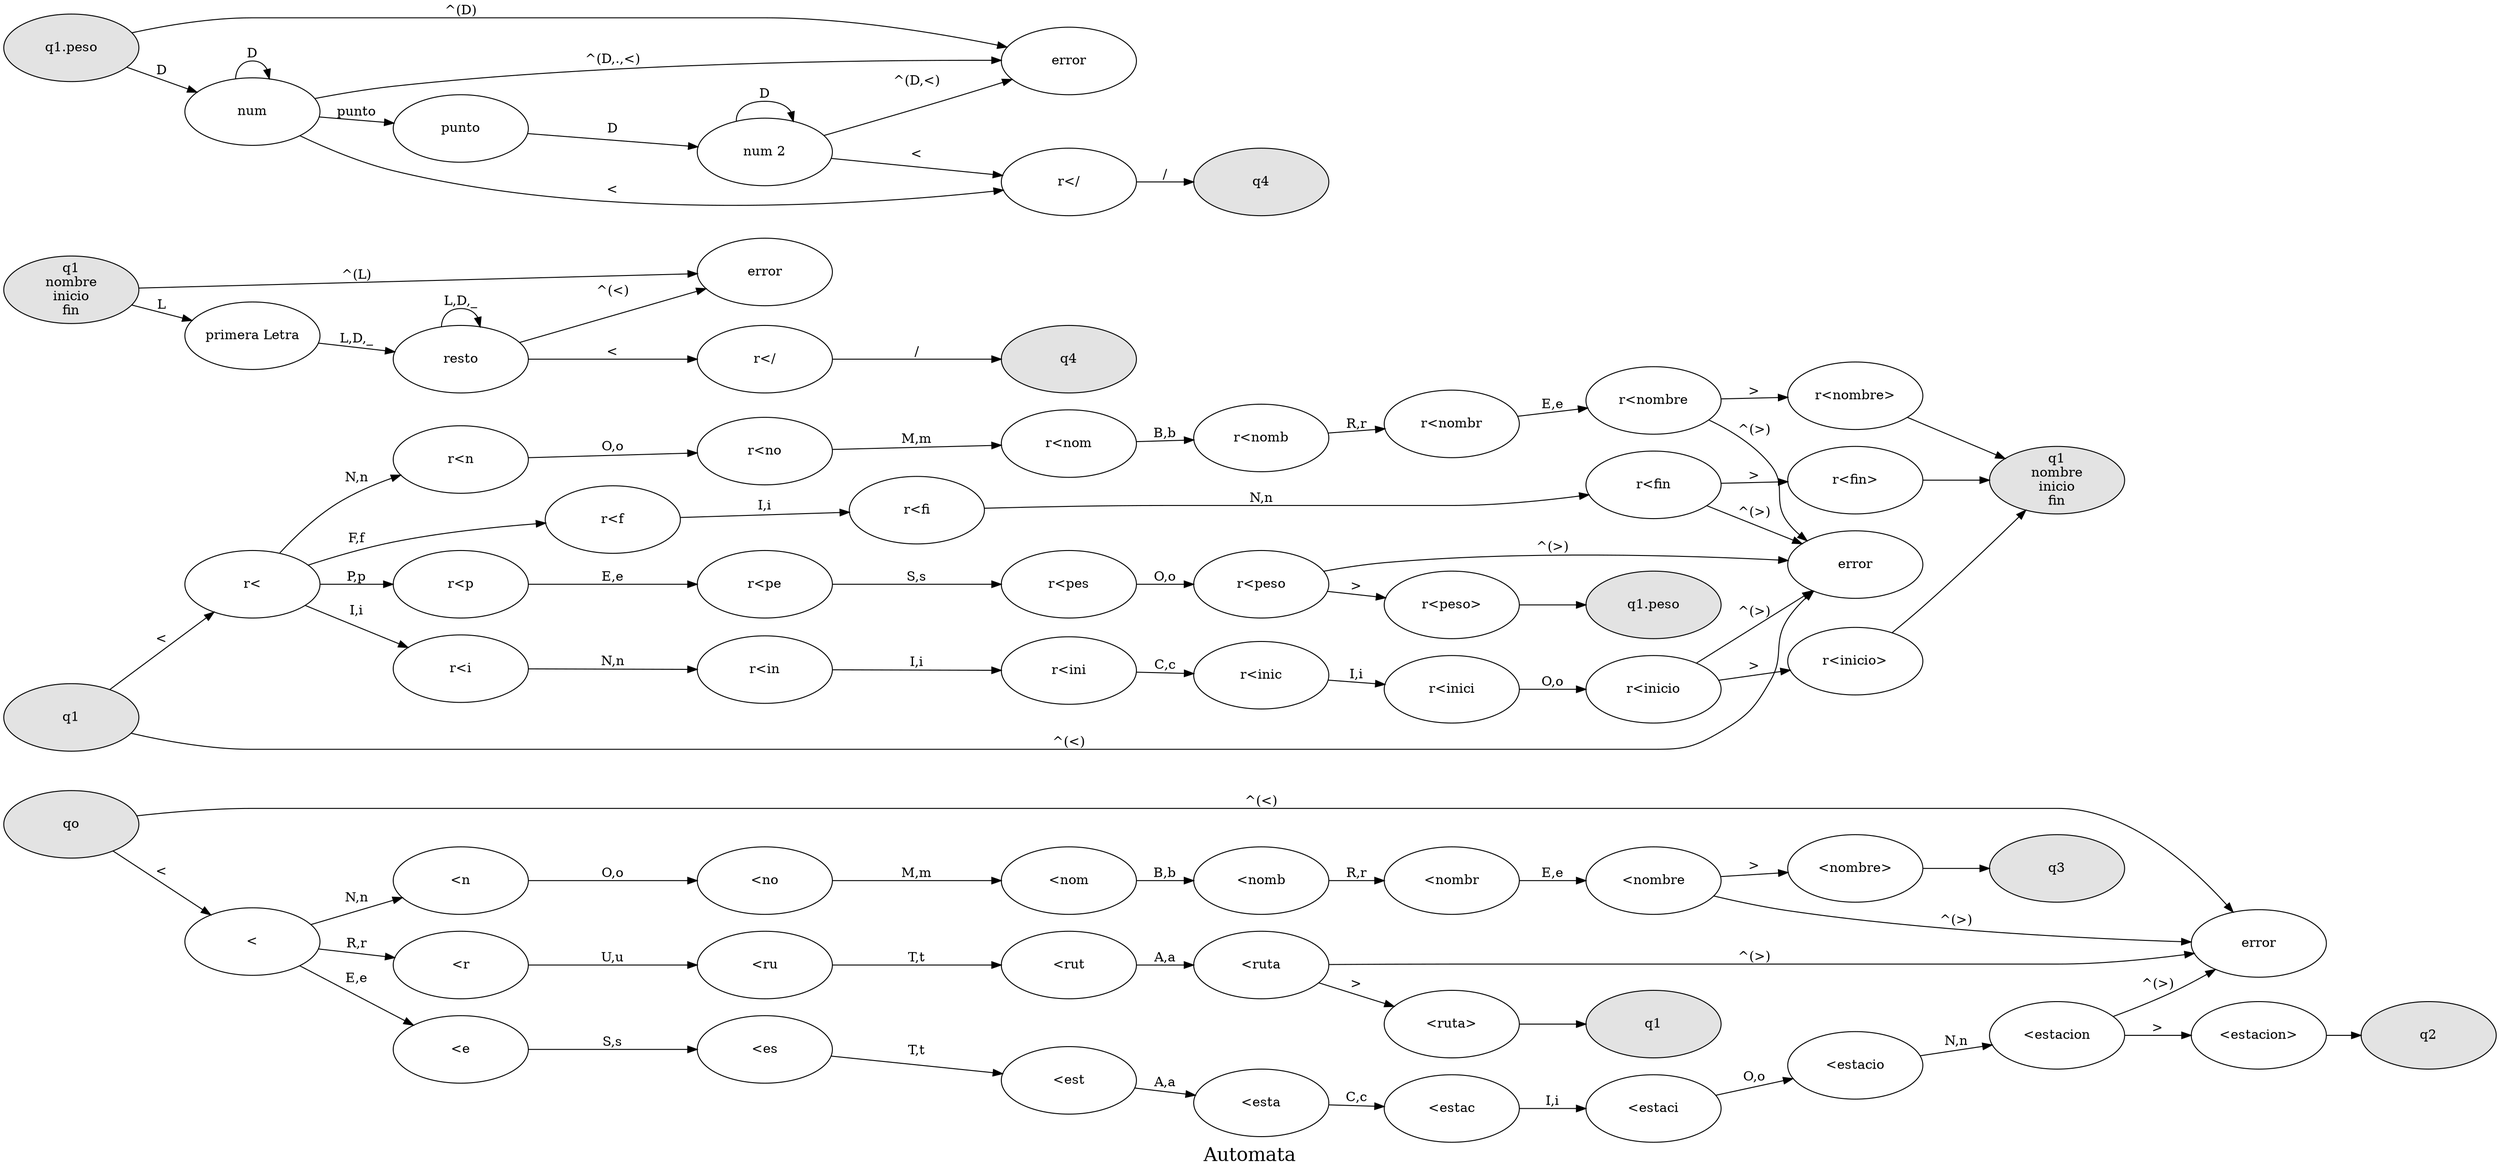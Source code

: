 digraph Automata {
	node [color=black fixedsize=true height=1 shape=oval width=2]
	error [label=error]
	qo [label=qo fillcolor="#E3E3E3" style=filled]
	q1 [label=q1 fillcolor="#E3E3E3" style=filled]
	"q1 nif" [label="q1
nombre
inicio
fin" fillcolor="#E3E3E3" style=filled]
	"q1.peso" [label="q1.peso" fillcolor="#E3E3E3" style=filled]
	q2 [label=q2 fillcolor="#E3E3E3" style=filled]
	q3 [label=q3 fillcolor="#E3E3E3" style=filled]
	"<" [label="<"]
	"<r" [label="<r"]
	"<ru" [label="<ru"]
	"<rut" [label="<rut"]
	"<ruta" [label="<ruta"]
	<ruta> [label="\<ruta\>"]
	"<e" [label="<e"]
	"<es" [label="<es"]
	"<est" [label="<est"]
	"<esta" [label="<esta"]
	"<estac" [label="<estac"]
	"<estaci" [label="<estaci"]
	"<estacio" [label="<estacio"]
	"<estacion" [label="<estacion"]
	<estacion> [label="\<estacion\>"]
	"<n" [label="<n"]
	"<no" [label="<no"]
	"<nom" [label="<nom"]
	"<nomb" [label="<nomb"]
	"<nombr" [label="<nombr"]
	"<nombre" [label="<nombre"]
	<nombre> [label="\<nombre\>"]
	qo -> "<" [label="<"]
	qo -> error [label="^(<)"]
	"<" -> "<r" [label="R,r"]
	"<r" -> "<ru" [label="U,u"]
	"<ru" -> "<rut" [label="T,t"]
	"<rut" -> "<ruta" [label="A,a"]
	"<ruta" -> <ruta> [label=">"]
	<ruta> -> q1
	"<ruta" -> error [label="^(>)"]
	"<" -> "<e" [label="E,e"]
	"<e" -> "<es" [label="S,s"]
	"<es" -> "<est" [label="T,t"]
	"<est" -> "<esta" [label="A,a"]
	"<esta" -> "<estac" [label="C,c"]
	"<estac" -> "<estaci" [label="I,i"]
	"<estaci" -> "<estacio" [label="O,o"]
	"<estacio" -> "<estacion" [label="N,n"]
	"<estacion" -> <estacion> [label=">"]
	<estacion> -> q2
	"<estacion" -> error [label="^(>)"]
	"<" -> "<n" [label="N,n"]
	"<n" -> "<no" [label="O,o"]
	"<no" -> "<nom" [label="M,m"]
	"<nom" -> "<nomb" [label="B,b"]
	"<nomb" -> "<nombr" [label="R,r"]
	"<nombr" -> "<nombre" [label="E,e"]
	"<nombre" -> <nombre> [label=">"]
	<nombre> -> q3
	"<nombre" -> error [label="^(>)"]
	"q1 2" [label=q1 fillcolor="#E3E3E3" style=filled]
	"r<" [label="r<"]
	error2 [label=error]
	"r<n" [label="r<n"]
	"r<no" [label="r<no"]
	"r<nom" [label="r<nom"]
	"r<nomb" [label="r<nomb"]
	"r<nombr" [label="r<nombr"]
	"r<nombre" [label="r<nombre"]
	"r<nombre>" [label="r<nombre>"]
	"r<i" [label="r<i"]
	"r<in" [label="r<in"]
	"r<ini" [label="r<ini"]
	"r<inic" [label="r<inic"]
	"r<inici" [label="r<inici"]
	"r<inicio" [label="r<inicio"]
	"r<inicio>" [label="r<inicio>"]
	"r<f" [label="r<f"]
	"r<fi" [label="r<fi"]
	"r<fin" [label="r<fin"]
	"r<fin>" [label="r<fin>"]
	"q1 2" -> "r<" [label="<"]
	"q1 2" -> error2 [label="^(<)"]
	"r<" -> "r<n" [label="N,n"]
	"r<n" -> "r<no" [label="O,o"]
	"r<no" -> "r<nom" [label="M,m"]
	"r<nom" -> "r<nomb" [label="B,b"]
	"r<nomb" -> "r<nombr" [label="R,r"]
	"r<nombr" -> "r<nombre" [label="E,e"]
	"r<nombre" -> "r<nombre>" [label=">"]
	"r<nombre>" -> "q1 nif"
	"r<nombre" -> error2 [label="^(>)"]
	"r<" -> "r<i" [label="I,i"]
	"r<i" -> "r<in" [label="N,n"]
	"r<in" -> "r<ini" [label="I,i"]
	"r<ini" -> "r<inic" [label="C,c"]
	"r<inic" -> "r<inici" [label="I,i"]
	"r<inici" -> "r<inicio" [label="O,o"]
	"r<inicio" -> "r<inicio>" [label=">"]
	"r<inicio>" -> "q1 nif"
	"r<inicio" -> error2 [label="^(>)"]
	"r<" -> "r<f" [label="F,f"]
	"r<f" -> "r<fi" [label="I,i"]
	"r<fi" -> "r<fin" [label="N,n"]
	"r<fin" -> "r<fin>" [label=">"]
	"r<fin>" -> "q1 nif"
	"r<fin" -> error2 [label="^(>)"]
	"r<" -> "r<p" [label="P,p"]
	"r<p" -> "r<pe" [label="E,e"]
	"r<pe" -> "r<pes" [label="S,s"]
	"r<pes" -> "r<peso" [label="O,o"]
	"r<peso" -> "r<peso>" [label=">"]
	"r<peso>" -> "q1.peso"
	"r<peso" -> error2 [label="^(>)"]
	"error 3" [label=error]
	"q1 nif 2" [label="q1
nombre
inicio
fin" fillcolor="#E3E3E3" style=filled]
	r_pL [label="primera Letra"]
	r_resto_nombre [label=resto]
	"q4 2" [label=q4 fillcolor="#E3E3E3" style=filled]
	"q1 nif 2" -> r_pL [label=L]
	"q1 nif 2" -> "error 3" [label="^(L)"]
	r_pL -> r_resto_nombre [label="L,D,_"]
	r_resto_nombre -> r_resto_nombre [label="L,D,_"]
	r_resto_nombre -> "r</" [label="<"]
	"r</" -> "q4 2" [label="/"]
	r_resto_nombre -> "error 3" [label="^(<)"]
	"error 4" [label=error]
	"q1.peso 2" [label="q1.peso" fillcolor="#E3E3E3" style=filled]
	"q4 3" [label=q4 fillcolor="#E3E3E3" style=filled]
	"r</ 2" [label="r</"]
	"q1.peso 2" -> num [label=D]
	num -> num [label=D]
	num -> "error 4" [label="^(D,.,<)"]
	num -> punto [label=punto]
	num -> "r</ 2" [label="<"]
	punto -> "num 2" [label=D]
	"num 2" -> "num 2" [label=D]
	"num 2" -> "error 4" [label="^(D,<)"]
	"num 2" -> "r</ 2" [label="<"]
	"r</ 2" -> "q4 3" [label="/"]
	"q1.peso 2" -> "error 4" [label="^(D)"]
	overlap=false
	label=Automata
	fontsize=20
	rankdir=LR
}
